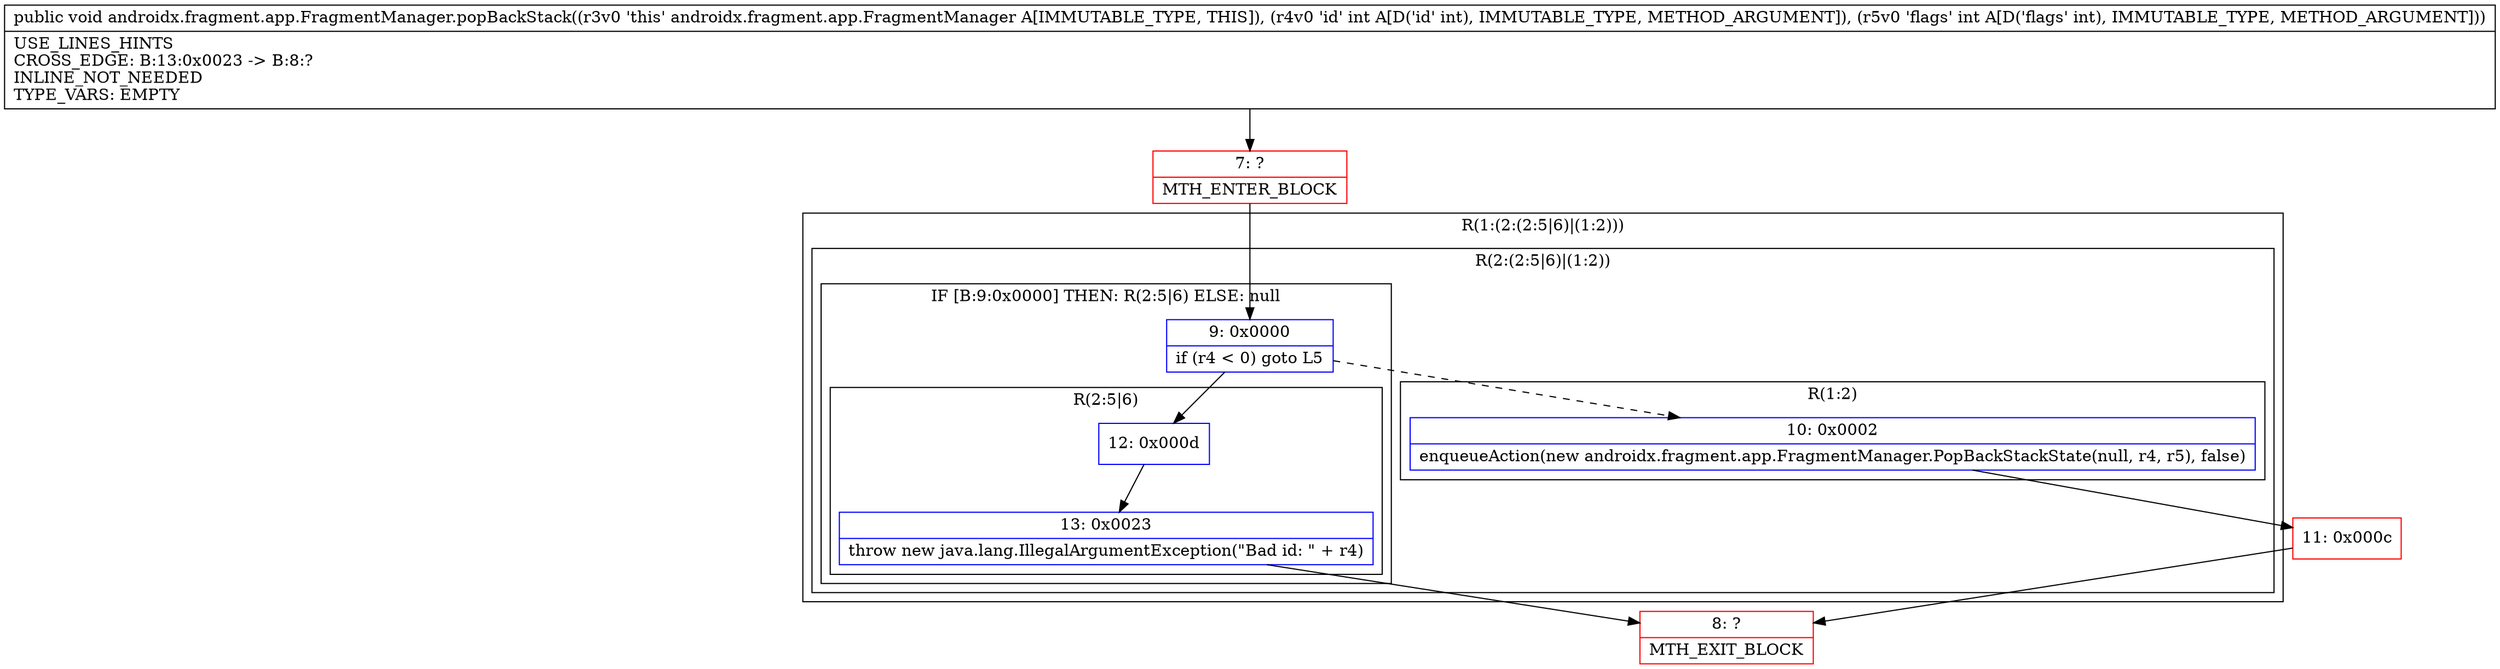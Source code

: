 digraph "CFG forandroidx.fragment.app.FragmentManager.popBackStack(II)V" {
subgraph cluster_Region_1288601153 {
label = "R(1:(2:(2:5|6)|(1:2)))";
node [shape=record,color=blue];
subgraph cluster_Region_1717834570 {
label = "R(2:(2:5|6)|(1:2))";
node [shape=record,color=blue];
subgraph cluster_IfRegion_698935560 {
label = "IF [B:9:0x0000] THEN: R(2:5|6) ELSE: null";
node [shape=record,color=blue];
Node_9 [shape=record,label="{9\:\ 0x0000|if (r4 \< 0) goto L5\l}"];
subgraph cluster_Region_557564228 {
label = "R(2:5|6)";
node [shape=record,color=blue];
Node_12 [shape=record,label="{12\:\ 0x000d}"];
Node_13 [shape=record,label="{13\:\ 0x0023|throw new java.lang.IllegalArgumentException(\"Bad id: \" + r4)\l}"];
}
}
subgraph cluster_Region_515411796 {
label = "R(1:2)";
node [shape=record,color=blue];
Node_10 [shape=record,label="{10\:\ 0x0002|enqueueAction(new androidx.fragment.app.FragmentManager.PopBackStackState(null, r4, r5), false)\l}"];
}
}
}
Node_7 [shape=record,color=red,label="{7\:\ ?|MTH_ENTER_BLOCK\l}"];
Node_11 [shape=record,color=red,label="{11\:\ 0x000c}"];
Node_8 [shape=record,color=red,label="{8\:\ ?|MTH_EXIT_BLOCK\l}"];
MethodNode[shape=record,label="{public void androidx.fragment.app.FragmentManager.popBackStack((r3v0 'this' androidx.fragment.app.FragmentManager A[IMMUTABLE_TYPE, THIS]), (r4v0 'id' int A[D('id' int), IMMUTABLE_TYPE, METHOD_ARGUMENT]), (r5v0 'flags' int A[D('flags' int), IMMUTABLE_TYPE, METHOD_ARGUMENT]))  | USE_LINES_HINTS\lCROSS_EDGE: B:13:0x0023 \-\> B:8:?\lINLINE_NOT_NEEDED\lTYPE_VARS: EMPTY\l}"];
MethodNode -> Node_7;Node_9 -> Node_10[style=dashed];
Node_9 -> Node_12;
Node_12 -> Node_13;
Node_13 -> Node_8;
Node_10 -> Node_11;
Node_7 -> Node_9;
Node_11 -> Node_8;
}

